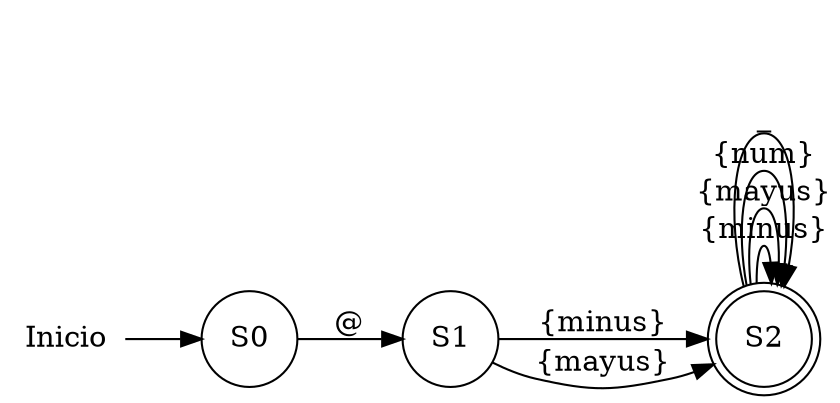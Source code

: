 digraph G {rankdir = LR;node [shape=circle];inicio [shape=plaintext label="Inicio"];inicio -> S0;S0 -> S1 [label="@"];S1 -> S2 [label="{minus}"];S1 -> S2 [label="{mayus}"];S2 [peripheries=2];S2 -> S2 [label="{minus}"];S2 -> S2 [label="{mayus}"];S2 -> S2 [label="{num}"];S2 -> S2 [label="_"];}